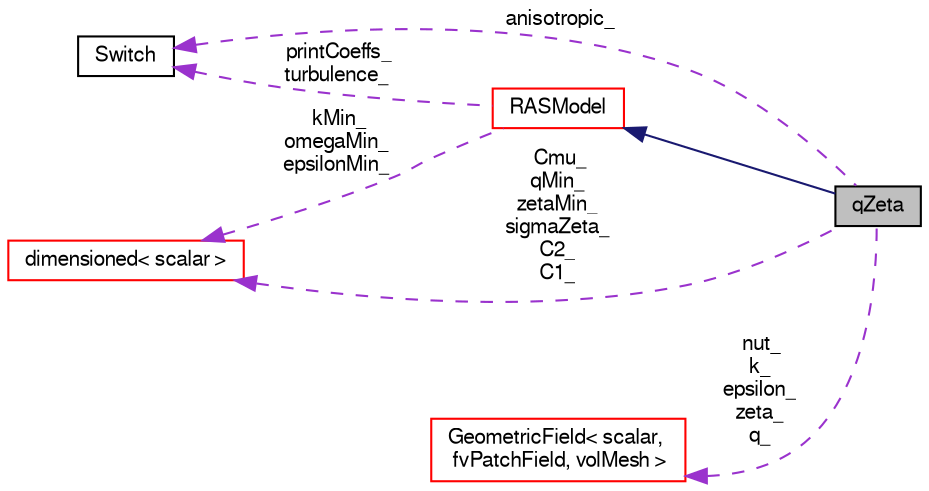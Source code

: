 digraph "qZeta"
{
  bgcolor="transparent";
  edge [fontname="FreeSans",fontsize="10",labelfontname="FreeSans",labelfontsize="10"];
  node [fontname="FreeSans",fontsize="10",shape=record];
  rankdir="LR";
  Node19 [label="qZeta",height=0.2,width=0.4,color="black", fillcolor="grey75", style="filled", fontcolor="black"];
  Node20 -> Node19 [dir="back",color="midnightblue",fontsize="10",style="solid",fontname="FreeSans"];
  Node20 [label="RASModel",height=0.2,width=0.4,color="red",URL="$a31074.html",tooltip="Abstract base class for incompressible turbulence models. "];
  Node95 -> Node20 [dir="back",color="darkorchid3",fontsize="10",style="dashed",label=" printCoeffs_\nturbulence_" ,fontname="FreeSans"];
  Node95 [label="Switch",height=0.2,width=0.4,color="black",URL="$a27626.html",tooltip="A simple wrapper around bool so that it can be read as a word: true/false, on/off, yes/no, y/n, t/f, or none. "];
  Node96 -> Node20 [dir="back",color="darkorchid3",fontsize="10",style="dashed",label=" kMin_\nomegaMin_\nepsilonMin_" ,fontname="FreeSans"];
  Node96 [label="dimensioned\< scalar \>",height=0.2,width=0.4,color="red",URL="$a26366.html"];
  Node98 -> Node19 [dir="back",color="darkorchid3",fontsize="10",style="dashed",label=" nut_\nk_\nepsilon_\nzeta_\nq_" ,fontname="FreeSans"];
  Node98 [label="GeometricField\< scalar,\l fvPatchField, volMesh \>",height=0.2,width=0.4,color="red",URL="$a22434.html"];
  Node95 -> Node19 [dir="back",color="darkorchid3",fontsize="10",style="dashed",label=" anisotropic_" ,fontname="FreeSans"];
  Node96 -> Node19 [dir="back",color="darkorchid3",fontsize="10",style="dashed",label=" Cmu_\nqMin_\nzetaMin_\nsigmaZeta_\nC2_\nC1_" ,fontname="FreeSans"];
}
